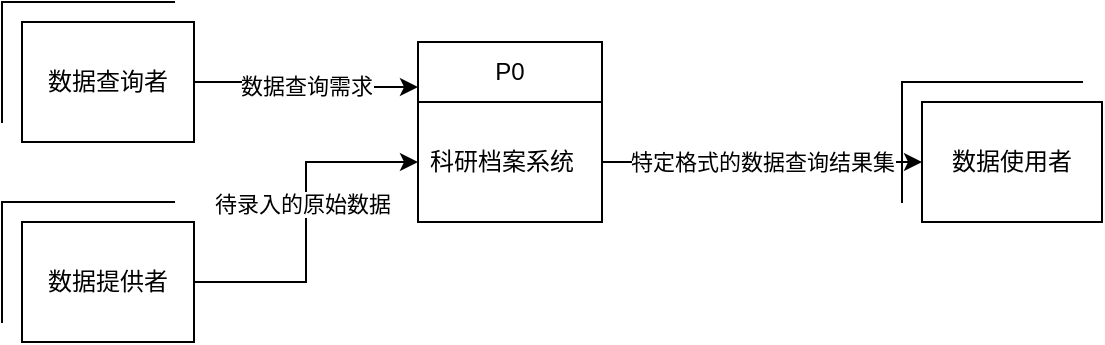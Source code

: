 <mxfile version="21.3.2" type="device">
  <diagram name="第 1 页" id="otOXGE0uJmY57UBxX8MK">
    <mxGraphModel dx="1185" dy="632" grid="1" gridSize="10" guides="1" tooltips="1" connect="1" arrows="1" fold="1" page="1" pageScale="1" pageWidth="827" pageHeight="1169" math="0" shadow="0">
      <root>
        <mxCell id="0" />
        <mxCell id="1" parent="0" />
        <mxCell id="OnEEnIivr5gncbpU1UWS-11" value="数据查询需求" style="edgeStyle=orthogonalEdgeStyle;rounded=0;orthogonalLoop=1;jettySize=auto;html=1;entryX=0;entryY=0.25;entryDx=0;entryDy=0;" edge="1" parent="1" source="OnEEnIivr5gncbpU1UWS-1" target="OnEEnIivr5gncbpU1UWS-5">
          <mxGeometry relative="1" as="geometry" />
        </mxCell>
        <mxCell id="OnEEnIivr5gncbpU1UWS-1" value="数据查询者" style="rounded=0;whiteSpace=wrap;html=1;" vertex="1" parent="1">
          <mxGeometry x="60" y="70" width="86" height="60" as="geometry" />
        </mxCell>
        <mxCell id="OnEEnIivr5gncbpU1UWS-12" value="特定格式的数据查询结果集" style="edgeStyle=orthogonalEdgeStyle;rounded=0;orthogonalLoop=1;jettySize=auto;html=1;exitX=1;exitY=0.5;exitDx=0;exitDy=0;entryX=0;entryY=0.5;entryDx=0;entryDy=0;" edge="1" parent="1" source="OnEEnIivr5gncbpU1UWS-6" target="OnEEnIivr5gncbpU1UWS-9">
          <mxGeometry relative="1" as="geometry" />
        </mxCell>
        <mxCell id="OnEEnIivr5gncbpU1UWS-5" value="P0" style="swimlane;fontStyle=0;childLayout=stackLayout;horizontal=1;startSize=30;horizontalStack=0;resizeParent=1;resizeParentMax=0;resizeLast=0;collapsible=1;marginBottom=0;whiteSpace=wrap;html=1;" vertex="1" parent="1">
          <mxGeometry x="258" y="80" width="92" height="90" as="geometry" />
        </mxCell>
        <mxCell id="OnEEnIivr5gncbpU1UWS-6" value="科研档案系统" style="text;strokeColor=none;fillColor=none;align=left;verticalAlign=middle;spacingLeft=4;spacingRight=4;overflow=hidden;points=[[0,0.5],[1,0.5]];portConstraint=eastwest;rotatable=0;whiteSpace=wrap;html=1;" vertex="1" parent="OnEEnIivr5gncbpU1UWS-5">
          <mxGeometry y="30" width="92" height="60" as="geometry" />
        </mxCell>
        <mxCell id="OnEEnIivr5gncbpU1UWS-9" value="数据使用者" style="rounded=0;whiteSpace=wrap;html=1;" vertex="1" parent="1">
          <mxGeometry x="510" y="110" width="90" height="60" as="geometry" />
        </mxCell>
        <mxCell id="OnEEnIivr5gncbpU1UWS-14" value="" style="shape=partialRectangle;whiteSpace=wrap;html=1;bottom=0;right=0;fillColor=none;" vertex="1" parent="1">
          <mxGeometry x="50" y="60" width="86" height="60" as="geometry" />
        </mxCell>
        <mxCell id="OnEEnIivr5gncbpU1UWS-15" value="" style="shape=partialRectangle;whiteSpace=wrap;html=1;bottom=0;right=0;fillColor=none;" vertex="1" parent="1">
          <mxGeometry x="500" y="100" width="90" height="60" as="geometry" />
        </mxCell>
        <mxCell id="OnEEnIivr5gncbpU1UWS-19" style="edgeStyle=orthogonalEdgeStyle;rounded=0;orthogonalLoop=1;jettySize=auto;html=1;entryX=0;entryY=0.5;entryDx=0;entryDy=0;" edge="1" parent="1" source="OnEEnIivr5gncbpU1UWS-16" target="OnEEnIivr5gncbpU1UWS-6">
          <mxGeometry relative="1" as="geometry" />
        </mxCell>
        <mxCell id="OnEEnIivr5gncbpU1UWS-20" value="待录入的原始数据" style="edgeLabel;html=1;align=center;verticalAlign=middle;resizable=0;points=[];" vertex="1" connectable="0" parent="OnEEnIivr5gncbpU1UWS-19">
          <mxGeometry x="0.108" y="2" relative="1" as="geometry">
            <mxPoint as="offset" />
          </mxGeometry>
        </mxCell>
        <mxCell id="OnEEnIivr5gncbpU1UWS-16" value="数据提供者" style="rounded=0;whiteSpace=wrap;html=1;" vertex="1" parent="1">
          <mxGeometry x="60" y="170" width="86" height="60" as="geometry" />
        </mxCell>
        <mxCell id="OnEEnIivr5gncbpU1UWS-17" value="" style="shape=partialRectangle;whiteSpace=wrap;html=1;bottom=0;right=0;fillColor=none;" vertex="1" parent="1">
          <mxGeometry x="50" y="160" width="86" height="60" as="geometry" />
        </mxCell>
      </root>
    </mxGraphModel>
  </diagram>
</mxfile>
